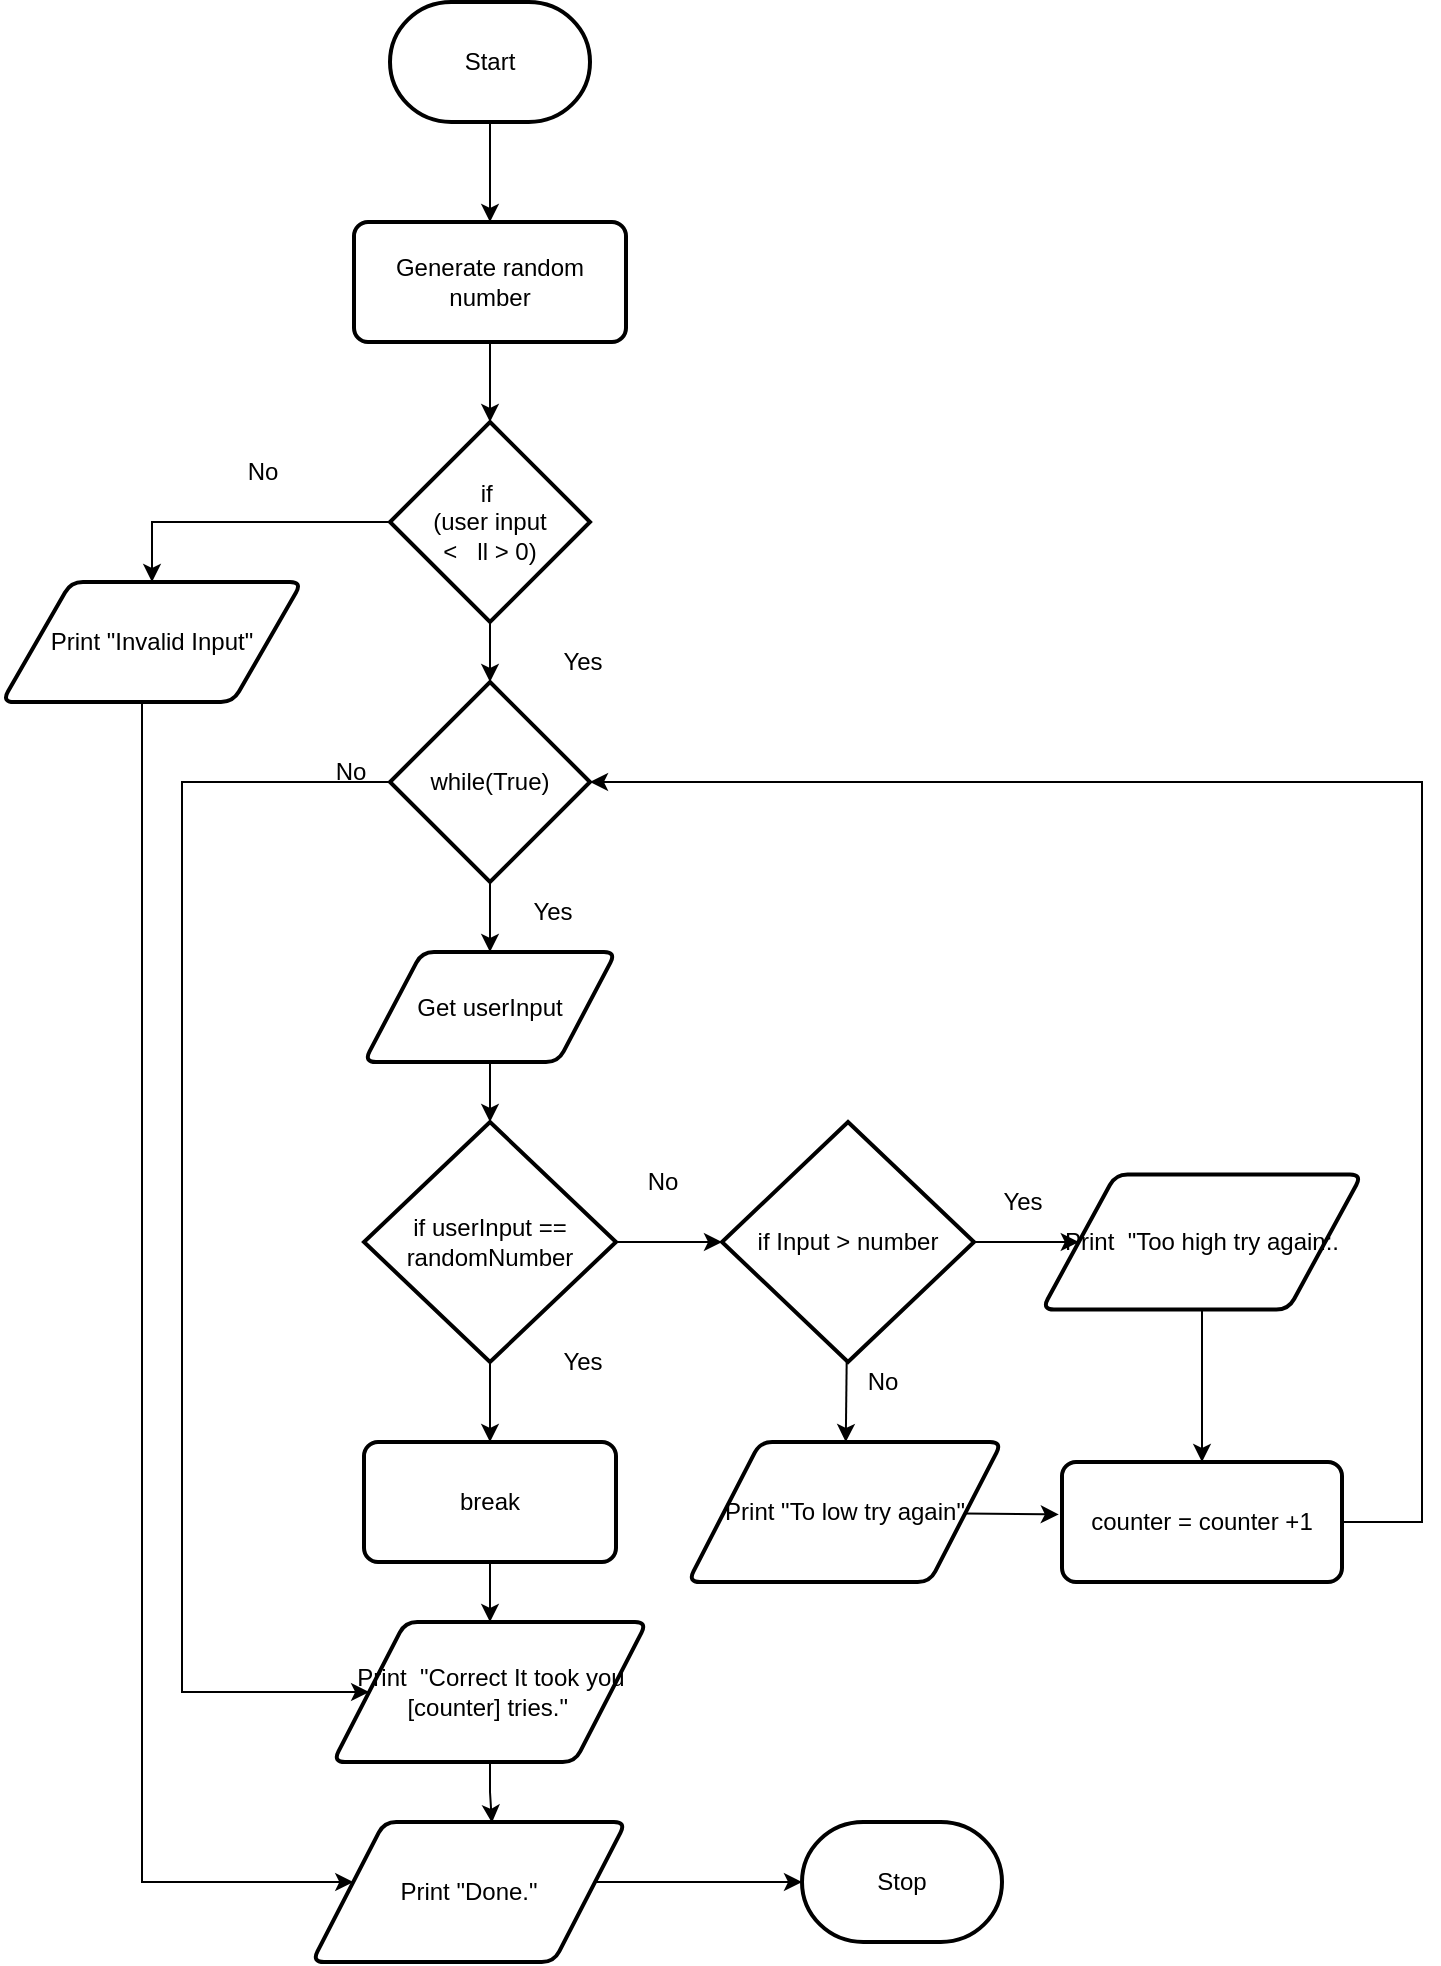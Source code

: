 <mxfile>
    <diagram id="79WSG-EaQQ7w4ZVH4eWL" name="Page-1">
        <mxGraphModel dx="905" dy="583" grid="1" gridSize="10" guides="1" tooltips="1" connect="1" arrows="1" fold="1" page="1" pageScale="1" pageWidth="850" pageHeight="1100" math="0" shadow="0">
            <root>
                <mxCell id="0"/>
                <mxCell id="1" parent="0"/>
                <mxCell id="2" style="edgeStyle=none;html=1;" edge="1" parent="1" source="3" target="5">
                    <mxGeometry relative="1" as="geometry"/>
                </mxCell>
                <mxCell id="3" value="Start" style="strokeWidth=2;html=1;shape=mxgraph.flowchart.terminator;whiteSpace=wrap;" vertex="1" parent="1">
                    <mxGeometry x="364" y="80" width="100" height="60" as="geometry"/>
                </mxCell>
                <mxCell id="4" style="edgeStyle=none;html=1;" edge="1" parent="1" source="5" target="8">
                    <mxGeometry relative="1" as="geometry"/>
                </mxCell>
                <mxCell id="5" value="Generate random number" style="rounded=1;whiteSpace=wrap;html=1;absoluteArcSize=1;arcSize=14;strokeWidth=2;" vertex="1" parent="1">
                    <mxGeometry x="346" y="190" width="136" height="60" as="geometry"/>
                </mxCell>
                <mxCell id="6" style="edgeStyle=none;html=1;" edge="1" parent="1" source="8" target="11">
                    <mxGeometry relative="1" as="geometry"/>
                </mxCell>
                <mxCell id="7" style="edgeStyle=elbowEdgeStyle;rounded=0;elbow=vertical;html=1;entryX=0.5;entryY=0;entryDx=0;entryDy=0;" edge="1" parent="1" source="8" target="41">
                    <mxGeometry relative="1" as="geometry">
                        <Array as="points">
                            <mxPoint x="180" y="340"/>
                        </Array>
                    </mxGeometry>
                </mxCell>
                <mxCell id="8" value="if&amp;nbsp; &lt;br&gt;(user input &lt;br&gt;&amp;lt;&amp;nbsp; &amp;nbsp;ll &amp;gt; 0)" style="strokeWidth=2;html=1;shape=mxgraph.flowchart.decision;whiteSpace=wrap;" vertex="1" parent="1">
                    <mxGeometry x="364" y="290" width="100" height="100" as="geometry"/>
                </mxCell>
                <mxCell id="9" style="edgeStyle=none;html=1;" edge="1" parent="1" source="11" target="13">
                    <mxGeometry relative="1" as="geometry"/>
                </mxCell>
                <mxCell id="10" style="edgeStyle=elbowEdgeStyle;rounded=0;elbow=vertical;html=1;entryX=0;entryY=0.5;entryDx=0;entryDy=0;" edge="1" parent="1" source="11" target="35">
                    <mxGeometry relative="1" as="geometry">
                        <Array as="points">
                            <mxPoint x="260" y="470"/>
                            <mxPoint x="260" y="460"/>
                        </Array>
                    </mxGeometry>
                </mxCell>
                <mxCell id="11" value="while(True)" style="strokeWidth=2;html=1;shape=mxgraph.flowchart.decision;whiteSpace=wrap;" vertex="1" parent="1">
                    <mxGeometry x="364" y="420" width="100" height="100" as="geometry"/>
                </mxCell>
                <mxCell id="12" style="edgeStyle=none;html=1;" edge="1" parent="1" source="13" target="16">
                    <mxGeometry relative="1" as="geometry"/>
                </mxCell>
                <mxCell id="13" value="Get userInput" style="shape=parallelogram;html=1;strokeWidth=2;perimeter=parallelogramPerimeter;whiteSpace=wrap;rounded=1;arcSize=12;size=0.23;" vertex="1" parent="1">
                    <mxGeometry x="351" y="555" width="126" height="55" as="geometry"/>
                </mxCell>
                <mxCell id="14" style="edgeStyle=none;html=1;" edge="1" parent="1" source="16" target="20">
                    <mxGeometry relative="1" as="geometry"/>
                </mxCell>
                <mxCell id="15" style="edgeStyle=none;html=1;entryX=0;entryY=0.5;entryDx=0;entryDy=0;entryPerimeter=0;" edge="1" parent="1" source="16" target="24">
                    <mxGeometry relative="1" as="geometry"/>
                </mxCell>
                <mxCell id="16" value="if userInput == randomNumber" style="strokeWidth=2;html=1;shape=mxgraph.flowchart.decision;whiteSpace=wrap;" vertex="1" parent="1">
                    <mxGeometry x="351" y="640" width="126" height="120" as="geometry"/>
                </mxCell>
                <mxCell id="17" value="Yes" style="text;html=1;align=center;verticalAlign=middle;resizable=0;points=[];autosize=1;strokeColor=none;fillColor=none;" vertex="1" parent="1">
                    <mxGeometry x="440" y="395" width="40" height="30" as="geometry"/>
                </mxCell>
                <mxCell id="18" value="Yes" style="text;html=1;align=center;verticalAlign=middle;resizable=0;points=[];autosize=1;strokeColor=none;fillColor=none;" vertex="1" parent="1">
                    <mxGeometry x="425" y="520" width="40" height="30" as="geometry"/>
                </mxCell>
                <mxCell id="19" style="edgeStyle=elbowEdgeStyle;rounded=0;elbow=vertical;html=1;" edge="1" parent="1" source="20" target="35">
                    <mxGeometry relative="1" as="geometry"/>
                </mxCell>
                <mxCell id="20" value="break" style="rounded=1;whiteSpace=wrap;html=1;absoluteArcSize=1;arcSize=14;strokeWidth=2;" vertex="1" parent="1">
                    <mxGeometry x="351" y="800" width="126" height="60" as="geometry"/>
                </mxCell>
                <mxCell id="21" value="Yes" style="text;html=1;align=center;verticalAlign=middle;resizable=0;points=[];autosize=1;strokeColor=none;fillColor=none;" vertex="1" parent="1">
                    <mxGeometry x="440" y="745" width="40" height="30" as="geometry"/>
                </mxCell>
                <mxCell id="22" style="edgeStyle=none;html=1;" edge="1" parent="1" source="24" target="27">
                    <mxGeometry relative="1" as="geometry"/>
                </mxCell>
                <mxCell id="23" style="edgeStyle=none;html=1;entryX=0;entryY=0.5;entryDx=0;entryDy=0;" edge="1" parent="1" source="24" target="30">
                    <mxGeometry relative="1" as="geometry"/>
                </mxCell>
                <mxCell id="24" value="if Input &amp;gt; number" style="strokeWidth=2;html=1;shape=mxgraph.flowchart.decision;whiteSpace=wrap;" vertex="1" parent="1">
                    <mxGeometry x="530" y="640" width="126" height="120" as="geometry"/>
                </mxCell>
                <mxCell id="25" value="No" style="text;html=1;align=center;verticalAlign=middle;resizable=0;points=[];autosize=1;strokeColor=none;fillColor=none;" vertex="1" parent="1">
                    <mxGeometry x="480" y="655" width="40" height="30" as="geometry"/>
                </mxCell>
                <mxCell id="26" style="edgeStyle=none;html=1;entryX=0;entryY=0.5;entryDx=0;entryDy=0;" edge="1" parent="1" source="27">
                    <mxGeometry relative="1" as="geometry">
                        <mxPoint x="698.4" y="836.25" as="targetPoint"/>
                    </mxGeometry>
                </mxCell>
                <mxCell id="27" value="Print &quot;To low try again&quot;" style="shape=parallelogram;html=1;strokeWidth=2;perimeter=parallelogramPerimeter;whiteSpace=wrap;rounded=1;arcSize=12;size=0.23;" vertex="1" parent="1">
                    <mxGeometry x="513" y="800" width="157" height="70" as="geometry"/>
                </mxCell>
                <mxCell id="28" value="No" style="text;html=1;align=center;verticalAlign=middle;resizable=0;points=[];autosize=1;strokeColor=none;fillColor=none;" vertex="1" parent="1">
                    <mxGeometry x="590" y="755" width="40" height="30" as="geometry"/>
                </mxCell>
                <mxCell id="29" style="edgeStyle=none;html=1;entryX=0.5;entryY=0;entryDx=0;entryDy=0;" edge="1" parent="1" source="30" target="33">
                    <mxGeometry relative="1" as="geometry">
                        <mxPoint x="760" y="802.5" as="targetPoint"/>
                    </mxGeometry>
                </mxCell>
                <mxCell id="30" value="Print&amp;nbsp; &quot;Too high try again:." style="shape=parallelogram;html=1;strokeWidth=2;perimeter=parallelogramPerimeter;whiteSpace=wrap;rounded=1;arcSize=12;size=0.23;" vertex="1" parent="1">
                    <mxGeometry x="690" y="666.25" width="160" height="67.5" as="geometry"/>
                </mxCell>
                <mxCell id="31" value="Yes" style="text;html=1;align=center;verticalAlign=middle;resizable=0;points=[];autosize=1;strokeColor=none;fillColor=none;" vertex="1" parent="1">
                    <mxGeometry x="660" y="665" width="40" height="30" as="geometry"/>
                </mxCell>
                <mxCell id="32" style="edgeStyle=elbowEdgeStyle;html=1;entryX=1;entryY=0.5;entryDx=0;entryDy=0;entryPerimeter=0;rounded=0;elbow=vertical;" edge="1" parent="1" source="33" target="11">
                    <mxGeometry relative="1" as="geometry">
                        <Array as="points">
                            <mxPoint x="880" y="510"/>
                        </Array>
                    </mxGeometry>
                </mxCell>
                <mxCell id="33" value="counter = counter +1" style="rounded=1;whiteSpace=wrap;html=1;absoluteArcSize=1;arcSize=14;strokeWidth=2;" vertex="1" parent="1">
                    <mxGeometry x="700" y="810" width="140" height="60" as="geometry"/>
                </mxCell>
                <mxCell id="34" style="edgeStyle=elbowEdgeStyle;rounded=0;elbow=vertical;html=1;entryX=0.573;entryY=0.006;entryDx=0;entryDy=0;entryPerimeter=0;" edge="1" parent="1" source="35" target="38">
                    <mxGeometry relative="1" as="geometry"/>
                </mxCell>
                <mxCell id="35" value="Print&amp;nbsp; &quot;Correct&amp;nbsp;It took you [counter] tries.&quot;&amp;nbsp;" style="shape=parallelogram;html=1;strokeWidth=2;perimeter=parallelogramPerimeter;whiteSpace=wrap;rounded=1;arcSize=12;size=0.23;" vertex="1" parent="1">
                    <mxGeometry x="335.5" y="890" width="157" height="70" as="geometry"/>
                </mxCell>
                <mxCell id="36" value="Stop" style="strokeWidth=2;html=1;shape=mxgraph.flowchart.terminator;whiteSpace=wrap;" vertex="1" parent="1">
                    <mxGeometry x="570" y="990" width="100" height="60" as="geometry"/>
                </mxCell>
                <mxCell id="37" style="edgeStyle=elbowEdgeStyle;rounded=0;elbow=vertical;html=1;entryX=0;entryY=0.5;entryDx=0;entryDy=0;entryPerimeter=0;" edge="1" parent="1" source="38" target="36">
                    <mxGeometry relative="1" as="geometry"/>
                </mxCell>
                <mxCell id="38" value="Print &quot;Done.&quot;" style="shape=parallelogram;html=1;strokeWidth=2;perimeter=parallelogramPerimeter;whiteSpace=wrap;rounded=1;arcSize=12;size=0.23;" vertex="1" parent="1">
                    <mxGeometry x="325" y="990" width="157" height="70" as="geometry"/>
                </mxCell>
                <mxCell id="39" value="No" style="text;html=1;align=center;verticalAlign=middle;resizable=0;points=[];autosize=1;strokeColor=none;fillColor=none;" vertex="1" parent="1">
                    <mxGeometry x="324" y="450" width="40" height="30" as="geometry"/>
                </mxCell>
                <mxCell id="40" style="edgeStyle=elbowEdgeStyle;rounded=0;elbow=vertical;html=1;" edge="1" parent="1" source="41" target="38">
                    <mxGeometry relative="1" as="geometry">
                        <Array as="points">
                            <mxPoint x="240" y="1020"/>
                            <mxPoint x="175" y="1020"/>
                        </Array>
                    </mxGeometry>
                </mxCell>
                <mxCell id="41" value="Print &quot;Invalid Input&quot;" style="shape=parallelogram;html=1;strokeWidth=2;perimeter=parallelogramPerimeter;whiteSpace=wrap;rounded=1;arcSize=12;size=0.23;" vertex="1" parent="1">
                    <mxGeometry x="170" y="370" width="150" height="60" as="geometry"/>
                </mxCell>
                <mxCell id="42" value="No" style="text;html=1;align=center;verticalAlign=middle;resizable=0;points=[];autosize=1;strokeColor=none;fillColor=none;" vertex="1" parent="1">
                    <mxGeometry x="280" y="300" width="40" height="30" as="geometry"/>
                </mxCell>
            </root>
        </mxGraphModel>
    </diagram>
</mxfile>